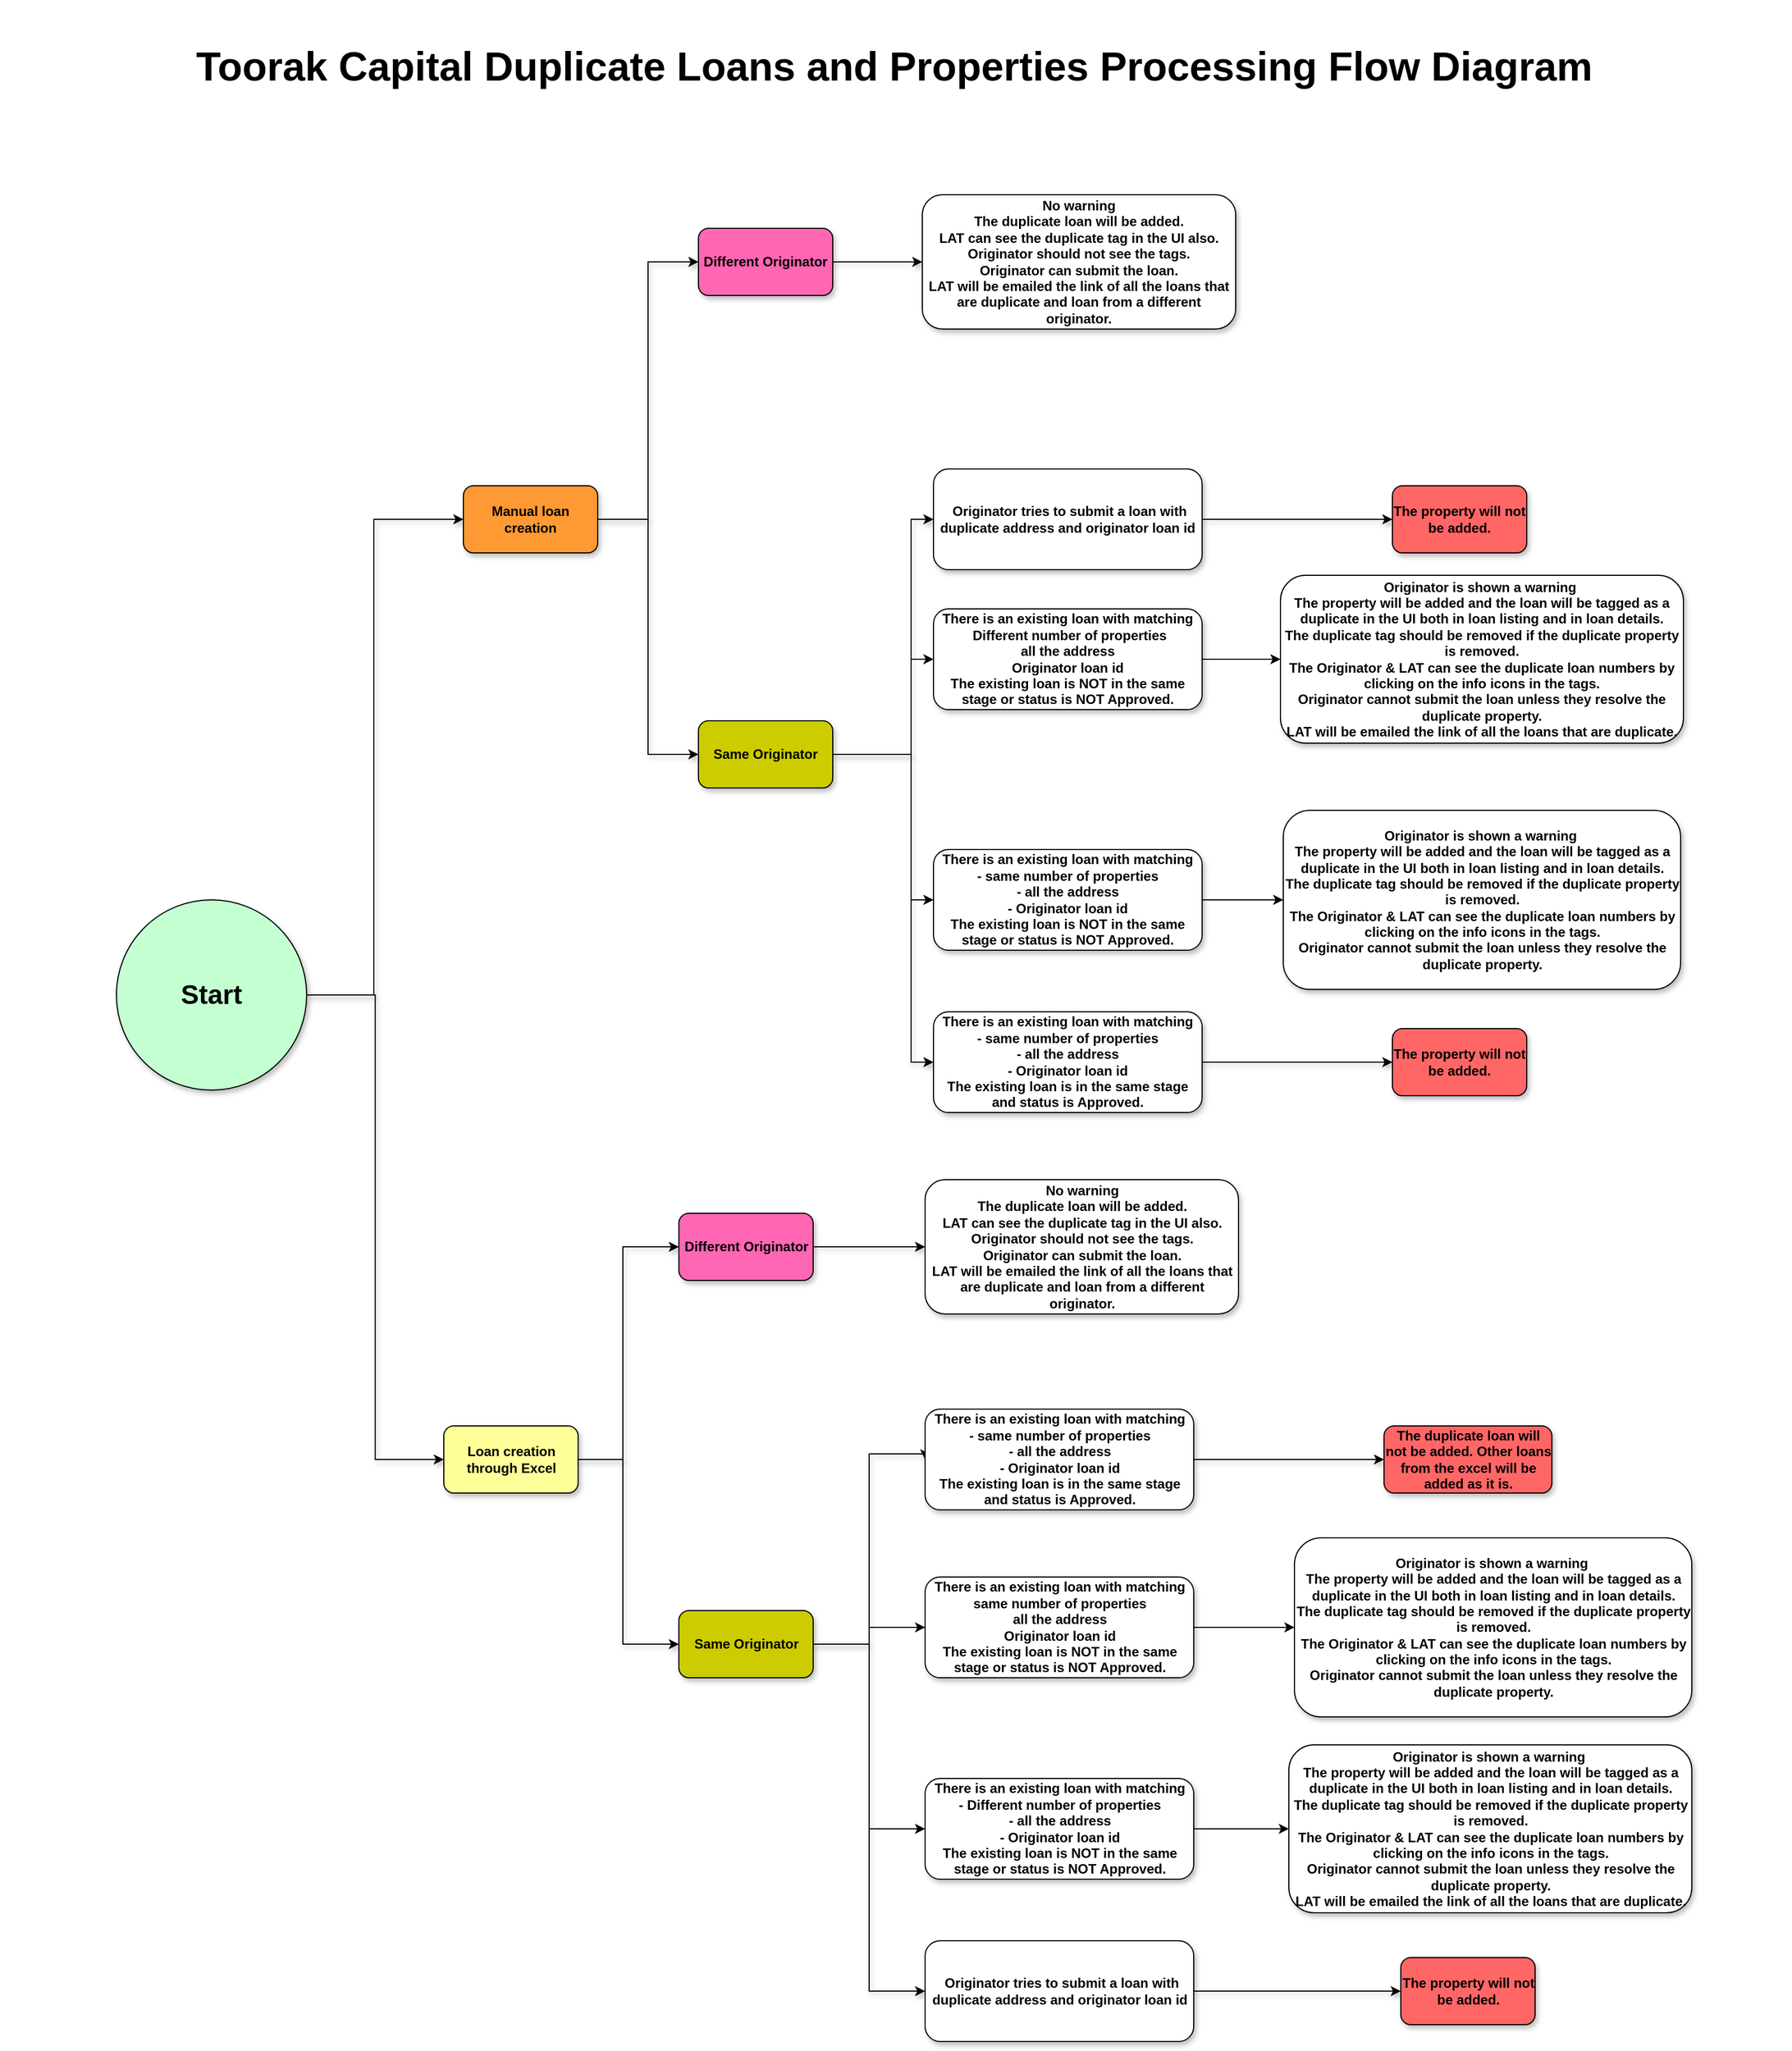 <mxfile version="13.6.5" type="github">
  <diagram id="qH6c3s9MMgLRUwGL3_td" name="Page-1">
    <mxGraphModel dx="5266" dy="1920" grid="1" gridSize="10" guides="1" tooltips="1" connect="1" arrows="1" fold="1" page="1" pageScale="1" pageWidth="850" pageHeight="1100" math="0" shadow="0">
      <root>
        <mxCell id="0" />
        <mxCell id="1" parent="0" />
        <mxCell id="ZVSDZQNDmMW8suPTSfCe-81" style="edgeStyle=orthogonalEdgeStyle;rounded=0;orthogonalLoop=1;jettySize=auto;html=1;entryX=0;entryY=0.5;entryDx=0;entryDy=0;shadow=1;" parent="1" source="ZVSDZQNDmMW8suPTSfCe-1" target="ZVSDZQNDmMW8suPTSfCe-3" edge="1">
          <mxGeometry relative="1" as="geometry">
            <Array as="points">
              <mxPoint x="-470" y="995" />
              <mxPoint x="-470" y="570" />
            </Array>
          </mxGeometry>
        </mxCell>
        <mxCell id="ZVSDZQNDmMW8suPTSfCe-125" style="edgeStyle=orthogonalEdgeStyle;rounded=0;orthogonalLoop=1;jettySize=auto;html=1;entryX=0;entryY=0.5;entryDx=0;entryDy=0;shadow=1;" parent="1" source="ZVSDZQNDmMW8suPTSfCe-1" target="ZVSDZQNDmMW8suPTSfCe-2" edge="1">
          <mxGeometry relative="1" as="geometry" />
        </mxCell>
        <mxCell id="ZVSDZQNDmMW8suPTSfCe-1" value="&lt;font style=&quot;font-size: 24px&quot;&gt;Start&lt;/font&gt;" style="ellipse;whiteSpace=wrap;html=1;aspect=fixed;fillColor=#C4FFD2;fontStyle=1;shadow=1;" parent="1" vertex="1">
          <mxGeometry x="-700" y="910" width="170" height="170" as="geometry" />
        </mxCell>
        <mxCell id="ZVSDZQNDmMW8suPTSfCe-97" style="edgeStyle=orthogonalEdgeStyle;rounded=0;orthogonalLoop=1;jettySize=auto;html=1;entryX=0;entryY=0.5;entryDx=0;entryDy=0;shadow=1;" parent="1" source="ZVSDZQNDmMW8suPTSfCe-2" target="ZVSDZQNDmMW8suPTSfCe-4" edge="1">
          <mxGeometry relative="1" as="geometry">
            <Array as="points">
              <mxPoint x="-247.5" y="1410" />
              <mxPoint x="-247.5" y="1575" />
            </Array>
          </mxGeometry>
        </mxCell>
        <mxCell id="ZVSDZQNDmMW8suPTSfCe-136" style="edgeStyle=orthogonalEdgeStyle;rounded=0;orthogonalLoop=1;jettySize=auto;html=1;entryX=0;entryY=0.5;entryDx=0;entryDy=0;shadow=1;" parent="1" source="ZVSDZQNDmMW8suPTSfCe-2" target="ZVSDZQNDmMW8suPTSfCe-5" edge="1">
          <mxGeometry relative="1" as="geometry">
            <Array as="points">
              <mxPoint x="-247.5" y="1410" />
              <mxPoint x="-247.5" y="1220" />
            </Array>
          </mxGeometry>
        </mxCell>
        <mxCell id="ZVSDZQNDmMW8suPTSfCe-2" value="Loan creation through Excel" style="rounded=1;whiteSpace=wrap;html=1;fillColor=#FFFF99;fontStyle=1;shadow=1;" parent="1" vertex="1">
          <mxGeometry x="-407.5" y="1380" width="120" height="60" as="geometry" />
        </mxCell>
        <mxCell id="ZVSDZQNDmMW8suPTSfCe-138" style="edgeStyle=orthogonalEdgeStyle;rounded=0;orthogonalLoop=1;jettySize=auto;html=1;entryX=0;entryY=0.5;entryDx=0;entryDy=0;shadow=1;" parent="1" source="ZVSDZQNDmMW8suPTSfCe-4" target="ZVSDZQNDmMW8suPTSfCe-48" edge="1">
          <mxGeometry relative="1" as="geometry">
            <Array as="points">
              <mxPoint x="-27.5" y="1575" />
              <mxPoint x="-27.5" y="1405" />
            </Array>
          </mxGeometry>
        </mxCell>
        <mxCell id="ZVSDZQNDmMW8suPTSfCe-141" style="edgeStyle=orthogonalEdgeStyle;rounded=0;orthogonalLoop=1;jettySize=auto;html=1;entryX=0;entryY=0.5;entryDx=0;entryDy=0;shadow=1;" parent="1" source="ZVSDZQNDmMW8suPTSfCe-4" target="ZVSDZQNDmMW8suPTSfCe-57" edge="1">
          <mxGeometry relative="1" as="geometry">
            <Array as="points">
              <mxPoint x="-27.5" y="1575" />
              <mxPoint x="-27.5" y="1885" />
            </Array>
          </mxGeometry>
        </mxCell>
        <mxCell id="Y5H-Db6mOPBbh7kAJmND-1" style="edgeStyle=orthogonalEdgeStyle;rounded=0;orthogonalLoop=1;jettySize=auto;html=1;entryX=0;entryY=0.5;entryDx=0;entryDy=0;" parent="1" source="ZVSDZQNDmMW8suPTSfCe-4" target="ZVSDZQNDmMW8suPTSfCe-51" edge="1">
          <mxGeometry relative="1" as="geometry">
            <Array as="points">
              <mxPoint x="-27.5" y="1575" />
              <mxPoint x="-27.5" y="1560" />
            </Array>
          </mxGeometry>
        </mxCell>
        <mxCell id="Y5H-Db6mOPBbh7kAJmND-2" style="edgeStyle=orthogonalEdgeStyle;rounded=0;orthogonalLoop=1;jettySize=auto;html=1;entryX=0;entryY=0.5;entryDx=0;entryDy=0;" parent="1" source="ZVSDZQNDmMW8suPTSfCe-4" target="ZVSDZQNDmMW8suPTSfCe-54" edge="1">
          <mxGeometry relative="1" as="geometry">
            <Array as="points">
              <mxPoint x="-27.5" y="1575" />
              <mxPoint x="-27.5" y="1740" />
            </Array>
          </mxGeometry>
        </mxCell>
        <mxCell id="ZVSDZQNDmMW8suPTSfCe-4" value="Same Originator" style="rounded=1;whiteSpace=wrap;html=1;fillColor=#CCCC00;fontStyle=1;shadow=1;" parent="1" vertex="1">
          <mxGeometry x="-197.5" y="1545" width="120" height="60" as="geometry" />
        </mxCell>
        <mxCell id="ZVSDZQNDmMW8suPTSfCe-109" style="edgeStyle=orthogonalEdgeStyle;rounded=0;orthogonalLoop=1;jettySize=auto;html=1;entryX=0;entryY=0.5;entryDx=0;entryDy=0;shadow=1;" parent="1" source="ZVSDZQNDmMW8suPTSfCe-5" target="ZVSDZQNDmMW8suPTSfCe-66" edge="1">
          <mxGeometry relative="1" as="geometry" />
        </mxCell>
        <mxCell id="ZVSDZQNDmMW8suPTSfCe-5" value="Different Originator" style="rounded=1;whiteSpace=wrap;html=1;fillColor=#FF66B3;fontStyle=1;shadow=1;" parent="1" vertex="1">
          <mxGeometry x="-197.5" y="1190" width="120" height="60" as="geometry" />
        </mxCell>
        <mxCell id="ZVSDZQNDmMW8suPTSfCe-130" style="edgeStyle=orthogonalEdgeStyle;rounded=0;orthogonalLoop=1;jettySize=auto;html=1;entryX=0;entryY=0.5;entryDx=0;entryDy=0;shadow=1;" parent="1" source="ZVSDZQNDmMW8suPTSfCe-6" target="ZVSDZQNDmMW8suPTSfCe-31" edge="1">
          <mxGeometry relative="1" as="geometry">
            <Array as="points">
              <mxPoint x="10" y="780" />
              <mxPoint x="10" y="570" />
            </Array>
          </mxGeometry>
        </mxCell>
        <mxCell id="ZVSDZQNDmMW8suPTSfCe-133" style="edgeStyle=orthogonalEdgeStyle;rounded=0;orthogonalLoop=1;jettySize=auto;html=1;entryX=0;entryY=0.5;entryDx=0;entryDy=0;shadow=1;" parent="1" source="ZVSDZQNDmMW8suPTSfCe-6" target="ZVSDZQNDmMW8suPTSfCe-19" edge="1">
          <mxGeometry relative="1" as="geometry">
            <Array as="points">
              <mxPoint x="10" y="780" />
              <mxPoint x="10" y="1055" />
            </Array>
          </mxGeometry>
        </mxCell>
        <mxCell id="Y5H-Db6mOPBbh7kAJmND-7" style="edgeStyle=orthogonalEdgeStyle;rounded=0;orthogonalLoop=1;jettySize=auto;html=1;entryX=0;entryY=0.5;entryDx=0;entryDy=0;" parent="1" source="ZVSDZQNDmMW8suPTSfCe-6" target="ZVSDZQNDmMW8suPTSfCe-28" edge="1">
          <mxGeometry relative="1" as="geometry">
            <Array as="points">
              <mxPoint x="10" y="780" />
              <mxPoint x="10" y="695" />
            </Array>
          </mxGeometry>
        </mxCell>
        <mxCell id="Y5H-Db6mOPBbh7kAJmND-8" style="edgeStyle=orthogonalEdgeStyle;rounded=0;orthogonalLoop=1;jettySize=auto;html=1;entryX=0;entryY=0.5;entryDx=0;entryDy=0;" parent="1" source="ZVSDZQNDmMW8suPTSfCe-6" target="ZVSDZQNDmMW8suPTSfCe-23" edge="1">
          <mxGeometry relative="1" as="geometry">
            <Array as="points">
              <mxPoint x="10" y="780" />
              <mxPoint x="10" y="910" />
            </Array>
          </mxGeometry>
        </mxCell>
        <mxCell id="ZVSDZQNDmMW8suPTSfCe-6" value="Same Originator" style="rounded=1;whiteSpace=wrap;html=1;fillColor=#CCCC00;fontStyle=1;shadow=1;" parent="1" vertex="1">
          <mxGeometry x="-180" y="750" width="120" height="60" as="geometry" />
        </mxCell>
        <mxCell id="ZVSDZQNDmMW8suPTSfCe-108" style="edgeStyle=orthogonalEdgeStyle;rounded=0;orthogonalLoop=1;jettySize=auto;html=1;entryX=0;entryY=0.5;entryDx=0;entryDy=0;shadow=1;" parent="1" source="ZVSDZQNDmMW8suPTSfCe-7" target="ZVSDZQNDmMW8suPTSfCe-68" edge="1">
          <mxGeometry relative="1" as="geometry" />
        </mxCell>
        <mxCell id="ZVSDZQNDmMW8suPTSfCe-7" value="Different Originator" style="rounded=1;whiteSpace=wrap;html=1;fillColor=#FF66B3;shadow=1;fontStyle=1" parent="1" vertex="1">
          <mxGeometry x="-180" y="310" width="120" height="60" as="geometry" />
        </mxCell>
        <mxCell id="ZVSDZQNDmMW8suPTSfCe-104" style="edgeStyle=orthogonalEdgeStyle;rounded=0;orthogonalLoop=1;jettySize=auto;html=1;entryX=0;entryY=0.5;entryDx=0;entryDy=0;shadow=1;" parent="1" source="ZVSDZQNDmMW8suPTSfCe-19" target="ZVSDZQNDmMW8suPTSfCe-20" edge="1">
          <mxGeometry relative="1" as="geometry" />
        </mxCell>
        <mxCell id="ZVSDZQNDmMW8suPTSfCe-19" value="&lt;div&gt;There is an existing loan with matching&lt;/div&gt;&lt;div&gt;- same number of properties&lt;/div&gt;&lt;div&gt;- all the address&lt;/div&gt;&lt;div&gt;- Originator loan id&lt;/div&gt;&lt;div&gt;The existing loan is in the same stage and status is Approved.&lt;/div&gt;" style="rounded=1;whiteSpace=wrap;html=1;fontStyle=1;shadow=1;" parent="1" vertex="1">
          <mxGeometry x="30" y="1010" width="240" height="90" as="geometry" />
        </mxCell>
        <mxCell id="ZVSDZQNDmMW8suPTSfCe-20" value="The property will not be added." style="rounded=1;whiteSpace=wrap;html=1;fillColor=#FF6666;fontStyle=1;shadow=1;" parent="1" vertex="1">
          <mxGeometry x="440" y="1025" width="120" height="60" as="geometry" />
        </mxCell>
        <mxCell id="Y5H-Db6mOPBbh7kAJmND-6" style="edgeStyle=orthogonalEdgeStyle;rounded=0;orthogonalLoop=1;jettySize=auto;html=1;" parent="1" source="ZVSDZQNDmMW8suPTSfCe-23" target="ZVSDZQNDmMW8suPTSfCe-24" edge="1">
          <mxGeometry relative="1" as="geometry" />
        </mxCell>
        <mxCell id="ZVSDZQNDmMW8suPTSfCe-23" value="&lt;div&gt;There is an existing loan with matching&lt;/div&gt;&lt;div&gt;- same number of properties&lt;/div&gt;&lt;div&gt;- all the address&lt;/div&gt;&lt;div&gt;- Originator loan id&lt;/div&gt;&lt;div&gt;The existing loan is NOT in the same stage or status is NOT Approved.&lt;/div&gt;" style="rounded=1;whiteSpace=wrap;html=1;fontStyle=1;shadow=1;" parent="1" vertex="1">
          <mxGeometry x="30" y="865" width="240" height="90" as="geometry" />
        </mxCell>
        <mxCell id="ZVSDZQNDmMW8suPTSfCe-24" value="&lt;div&gt;Originator is shown a warning&amp;nbsp;&lt;/div&gt;&lt;div&gt;The property will be added and the loan will be tagged as a duplicate in the UI both in loan listing and in loan details.&lt;/div&gt;&lt;div&gt;The duplicate tag should be removed if the duplicate property is removed.&lt;/div&gt;&lt;div&gt;The Originator &amp;amp; LAT can see the duplicate loan numbers by clicking on the info icons in the tags.&lt;/div&gt;&lt;div&gt;Originator cannot submit the loan unless they resolve the duplicate property.&lt;/div&gt;" style="rounded=1;whiteSpace=wrap;html=1;fontStyle=1;shadow=1;" parent="1" vertex="1">
          <mxGeometry x="342.5" y="830" width="355" height="160" as="geometry" />
        </mxCell>
        <mxCell id="Y5H-Db6mOPBbh7kAJmND-5" style="edgeStyle=orthogonalEdgeStyle;rounded=0;orthogonalLoop=1;jettySize=auto;html=1;entryX=0;entryY=0.5;entryDx=0;entryDy=0;" parent="1" source="ZVSDZQNDmMW8suPTSfCe-28" target="ZVSDZQNDmMW8suPTSfCe-29" edge="1">
          <mxGeometry relative="1" as="geometry" />
        </mxCell>
        <mxCell id="ZVSDZQNDmMW8suPTSfCe-28" value="&lt;div&gt;There is an existing loan with matching&lt;/div&gt;&lt;div&gt;&amp;nbsp;Different number of properties&lt;/div&gt;&lt;div&gt;all the address&lt;/div&gt;&lt;div&gt;Originator loan id&lt;/div&gt;&lt;div&gt;The existing loan is NOT in the same stage or status is NOT Approved.&lt;/div&gt;" style="rounded=1;whiteSpace=wrap;html=1;fontStyle=1;shadow=1;" parent="1" vertex="1">
          <mxGeometry x="30" y="650" width="240" height="90" as="geometry" />
        </mxCell>
        <mxCell id="ZVSDZQNDmMW8suPTSfCe-29" value="&lt;div&gt;Originator is shown a warning&amp;nbsp;&lt;/div&gt;&lt;div&gt;The property will be added and the loan will be tagged as a duplicate in the UI both in loan listing and in loan details.&lt;/div&gt;&lt;div&gt;The duplicate tag should be removed if the duplicate property is removed.&lt;/div&gt;&lt;div&gt;The Originator &amp;amp; LAT can see the duplicate loan numbers by clicking on the info icons in the tags.&lt;/div&gt;&lt;div&gt;Originator cannot submit the loan unless they resolve the duplicate property.&lt;/div&gt;&lt;div&gt;LAT will be emailed the link of all the loans that are duplicate.&lt;/div&gt;" style="rounded=1;whiteSpace=wrap;html=1;fontStyle=1;shadow=1;" parent="1" vertex="1">
          <mxGeometry x="340" y="620" width="360" height="150" as="geometry" />
        </mxCell>
        <mxCell id="ZVSDZQNDmMW8suPTSfCe-107" style="edgeStyle=orthogonalEdgeStyle;rounded=0;orthogonalLoop=1;jettySize=auto;html=1;entryX=0;entryY=0.5;entryDx=0;entryDy=0;shadow=1;" parent="1" source="ZVSDZQNDmMW8suPTSfCe-31" target="ZVSDZQNDmMW8suPTSfCe-32" edge="1">
          <mxGeometry relative="1" as="geometry" />
        </mxCell>
        <mxCell id="ZVSDZQNDmMW8suPTSfCe-31" value="&amp;nbsp;Originator tries to submit a loan with duplicate address and originator loan id" style="rounded=1;whiteSpace=wrap;html=1;fontStyle=1;shadow=1;" parent="1" vertex="1">
          <mxGeometry x="30" y="525" width="240" height="90" as="geometry" />
        </mxCell>
        <mxCell id="ZVSDZQNDmMW8suPTSfCe-32" value="The property will not be added." style="rounded=1;whiteSpace=wrap;html=1;fillColor=#FF6666;fontStyle=1;shadow=1;" parent="1" vertex="1">
          <mxGeometry x="440" y="540" width="120" height="60" as="geometry" />
        </mxCell>
        <mxCell id="ZVSDZQNDmMW8suPTSfCe-117" style="edgeStyle=orthogonalEdgeStyle;rounded=0;orthogonalLoop=1;jettySize=auto;html=1;entryX=0;entryY=0.5;entryDx=0;entryDy=0;shadow=1;" parent="1" source="ZVSDZQNDmMW8suPTSfCe-48" target="ZVSDZQNDmMW8suPTSfCe-49" edge="1">
          <mxGeometry relative="1" as="geometry" />
        </mxCell>
        <mxCell id="ZVSDZQNDmMW8suPTSfCe-48" value="&lt;div&gt;There is an existing loan with matching&lt;/div&gt;&lt;div&gt;- same number of properties&lt;/div&gt;&lt;div&gt;- all the address&lt;/div&gt;&lt;div&gt;- Originator loan id&lt;/div&gt;&lt;div&gt;The existing loan is in the same stage and status is Approved.&lt;/div&gt;" style="rounded=1;whiteSpace=wrap;html=1;fontStyle=1;shadow=1;" parent="1" vertex="1">
          <mxGeometry x="22.5" y="1365" width="240" height="90" as="geometry" />
        </mxCell>
        <mxCell id="ZVSDZQNDmMW8suPTSfCe-49" value="The duplicate loan will not be added. Other loans from the excel will be added as it is." style="rounded=1;whiteSpace=wrap;html=1;fillColor=#FF6666;fontStyle=1;shadow=1;" parent="1" vertex="1">
          <mxGeometry x="432.5" y="1380" width="150" height="60" as="geometry" />
        </mxCell>
        <mxCell id="Y5H-Db6mOPBbh7kAJmND-3" style="edgeStyle=orthogonalEdgeStyle;rounded=0;orthogonalLoop=1;jettySize=auto;html=1;entryX=0;entryY=0.5;entryDx=0;entryDy=0;" parent="1" source="ZVSDZQNDmMW8suPTSfCe-51" target="ZVSDZQNDmMW8suPTSfCe-52" edge="1">
          <mxGeometry relative="1" as="geometry" />
        </mxCell>
        <mxCell id="ZVSDZQNDmMW8suPTSfCe-51" value="&lt;div&gt;There is an existing loan with matching&lt;/div&gt;&lt;div&gt;same number of properties&lt;/div&gt;&lt;div&gt;all the address&lt;/div&gt;&lt;div&gt;Originator loan id&lt;/div&gt;&lt;div&gt;The existing loan is NOT in the same stage or status is NOT Approved.&lt;/div&gt;" style="rounded=1;whiteSpace=wrap;html=1;fontStyle=1;shadow=1;" parent="1" vertex="1">
          <mxGeometry x="22.5" y="1515" width="240" height="90" as="geometry" />
        </mxCell>
        <mxCell id="ZVSDZQNDmMW8suPTSfCe-52" value="&lt;div&gt;Originator is shown a warning&amp;nbsp;&lt;/div&gt;&lt;div&gt;The property will be added and the loan will be tagged as a duplicate in the UI both in loan listing and in loan details.&lt;/div&gt;&lt;div&gt;The duplicate tag should be removed if the duplicate property is removed.&lt;/div&gt;&lt;div&gt;The Originator &amp;amp; LAT can see the duplicate loan numbers by clicking on the info icons in the tags.&lt;/div&gt;&lt;div&gt;Originator cannot submit the loan unless they resolve the duplicate property.&lt;/div&gt;" style="rounded=1;whiteSpace=wrap;html=1;fontStyle=1;shadow=1;" parent="1" vertex="1">
          <mxGeometry x="352.5" y="1480" width="355" height="160" as="geometry" />
        </mxCell>
        <mxCell id="Y5H-Db6mOPBbh7kAJmND-4" style="edgeStyle=orthogonalEdgeStyle;rounded=0;orthogonalLoop=1;jettySize=auto;html=1;entryX=0;entryY=0.5;entryDx=0;entryDy=0;" parent="1" source="ZVSDZQNDmMW8suPTSfCe-54" target="ZVSDZQNDmMW8suPTSfCe-55" edge="1">
          <mxGeometry relative="1" as="geometry" />
        </mxCell>
        <mxCell id="ZVSDZQNDmMW8suPTSfCe-54" value="&lt;div&gt;There is an existing loan with matching&lt;/div&gt;&lt;div&gt;- Different number of properties&lt;/div&gt;&lt;div&gt;- all the address&lt;/div&gt;&lt;div&gt;- Originator loan id&lt;/div&gt;&lt;div&gt;The existing loan is NOT in the same stage or status is NOT Approved.&lt;/div&gt;" style="rounded=1;whiteSpace=wrap;html=1;fontStyle=1;shadow=1;" parent="1" vertex="1">
          <mxGeometry x="22.5" y="1695" width="240" height="90" as="geometry" />
        </mxCell>
        <mxCell id="ZVSDZQNDmMW8suPTSfCe-55" value="&lt;div&gt;Originator is shown a warning&amp;nbsp;&lt;/div&gt;&lt;div&gt;The property will be added and the loan will be tagged as a duplicate in the UI both in loan listing and in loan details.&lt;/div&gt;&lt;div&gt;The duplicate tag should be removed if the duplicate property is removed.&lt;/div&gt;&lt;div&gt;The Originator &amp;amp; LAT can see the duplicate loan numbers by clicking on the info icons in the tags.&lt;/div&gt;&lt;div&gt;Originator cannot submit the loan unless they resolve the duplicate property.&lt;/div&gt;&lt;div&gt;LAT will be emailed the link of all the loans that are duplicate.&lt;/div&gt;" style="rounded=1;whiteSpace=wrap;html=1;fontStyle=1;shadow=1;" parent="1" vertex="1">
          <mxGeometry x="347.5" y="1665" width="360" height="150" as="geometry" />
        </mxCell>
        <mxCell id="ZVSDZQNDmMW8suPTSfCe-121" style="edgeStyle=orthogonalEdgeStyle;rounded=0;orthogonalLoop=1;jettySize=auto;html=1;entryX=0;entryY=0.5;entryDx=0;entryDy=0;shadow=1;" parent="1" source="ZVSDZQNDmMW8suPTSfCe-57" target="ZVSDZQNDmMW8suPTSfCe-58" edge="1">
          <mxGeometry relative="1" as="geometry" />
        </mxCell>
        <mxCell id="ZVSDZQNDmMW8suPTSfCe-57" value="&amp;nbsp;Originator tries to submit a loan with duplicate address and originator loan id" style="rounded=1;whiteSpace=wrap;html=1;fontStyle=1;shadow=1;" parent="1" vertex="1">
          <mxGeometry x="22.5" y="1840" width="240" height="90" as="geometry" />
        </mxCell>
        <mxCell id="ZVSDZQNDmMW8suPTSfCe-58" value="The property will not be added." style="rounded=1;whiteSpace=wrap;html=1;fillColor=#FF6666;fontStyle=1;shadow=1;" parent="1" vertex="1">
          <mxGeometry x="447.5" y="1855" width="120" height="60" as="geometry" />
        </mxCell>
        <mxCell id="ZVSDZQNDmMW8suPTSfCe-66" value="&lt;div&gt;No warning&lt;span&gt; &lt;/span&gt;&lt;/div&gt;&lt;div&gt;The duplicate loan will be added.&lt;/div&gt;&lt;div&gt;LAT can see the duplicate tag in the UI also. Originator should not see the tags.&lt;/div&gt;&lt;div&gt;Originator can submit the loan.&lt;/div&gt;&lt;div&gt;LAT will be emailed the link of all the loans that are duplicate and loan from a different originator.&lt;/div&gt;" style="rounded=1;whiteSpace=wrap;html=1;fontStyle=1;shadow=1;" parent="1" vertex="1">
          <mxGeometry x="22.5" y="1160" width="280" height="120" as="geometry" />
        </mxCell>
        <mxCell id="ZVSDZQNDmMW8suPTSfCe-68" value="&lt;div&gt;No warning&lt;span&gt; &lt;/span&gt;&lt;/div&gt;&lt;div&gt;The duplicate loan will be added.&lt;/div&gt;&lt;div&gt;LAT can see the duplicate tag in the UI also. Originator should not see the tags.&lt;/div&gt;&lt;div&gt;Originator can submit the loan.&lt;/div&gt;&lt;div&gt;LAT will be emailed the link of all the loans that are duplicate and loan from a different originator.&lt;/div&gt;" style="rounded=1;whiteSpace=wrap;html=1;fontStyle=1;shadow=1;" parent="1" vertex="1">
          <mxGeometry x="20" y="280" width="280" height="120" as="geometry" />
        </mxCell>
        <mxCell id="ZVSDZQNDmMW8suPTSfCe-84" style="edgeStyle=orthogonalEdgeStyle;rounded=0;orthogonalLoop=1;jettySize=auto;html=1;entryX=0;entryY=0.5;entryDx=0;entryDy=0;shadow=1;" parent="1" source="ZVSDZQNDmMW8suPTSfCe-3" target="ZVSDZQNDmMW8suPTSfCe-7" edge="1">
          <mxGeometry relative="1" as="geometry" />
        </mxCell>
        <mxCell id="ZVSDZQNDmMW8suPTSfCe-86" style="edgeStyle=orthogonalEdgeStyle;rounded=0;orthogonalLoop=1;jettySize=auto;html=1;entryX=0;entryY=0.5;entryDx=0;entryDy=0;shadow=1;" parent="1" source="ZVSDZQNDmMW8suPTSfCe-3" target="ZVSDZQNDmMW8suPTSfCe-6" edge="1">
          <mxGeometry relative="1" as="geometry" />
        </mxCell>
        <mxCell id="ZVSDZQNDmMW8suPTSfCe-3" value="&lt;span&gt;Manual loan creation&lt;/span&gt;" style="rounded=1;whiteSpace=wrap;html=1;fillColor=#FF9933;fontStyle=1;shadow=1;" parent="1" vertex="1">
          <mxGeometry x="-390" y="540" width="120" height="60" as="geometry" />
        </mxCell>
        <mxCell id="ZVSDZQNDmMW8suPTSfCe-71" value="&lt;font style=&quot;font-size: 36px&quot;&gt;Toorak Capital Duplicate Loans and Properties Processing Flow Diagram&lt;/font&gt;" style="text;html=1;strokeColor=none;fillColor=none;align=center;verticalAlign=middle;whiteSpace=wrap;rounded=0;fontStyle=1;shadow=1;" parent="1" vertex="1">
          <mxGeometry x="-800" y="110" width="1590" height="110" as="geometry" />
        </mxCell>
      </root>
    </mxGraphModel>
  </diagram>
</mxfile>
